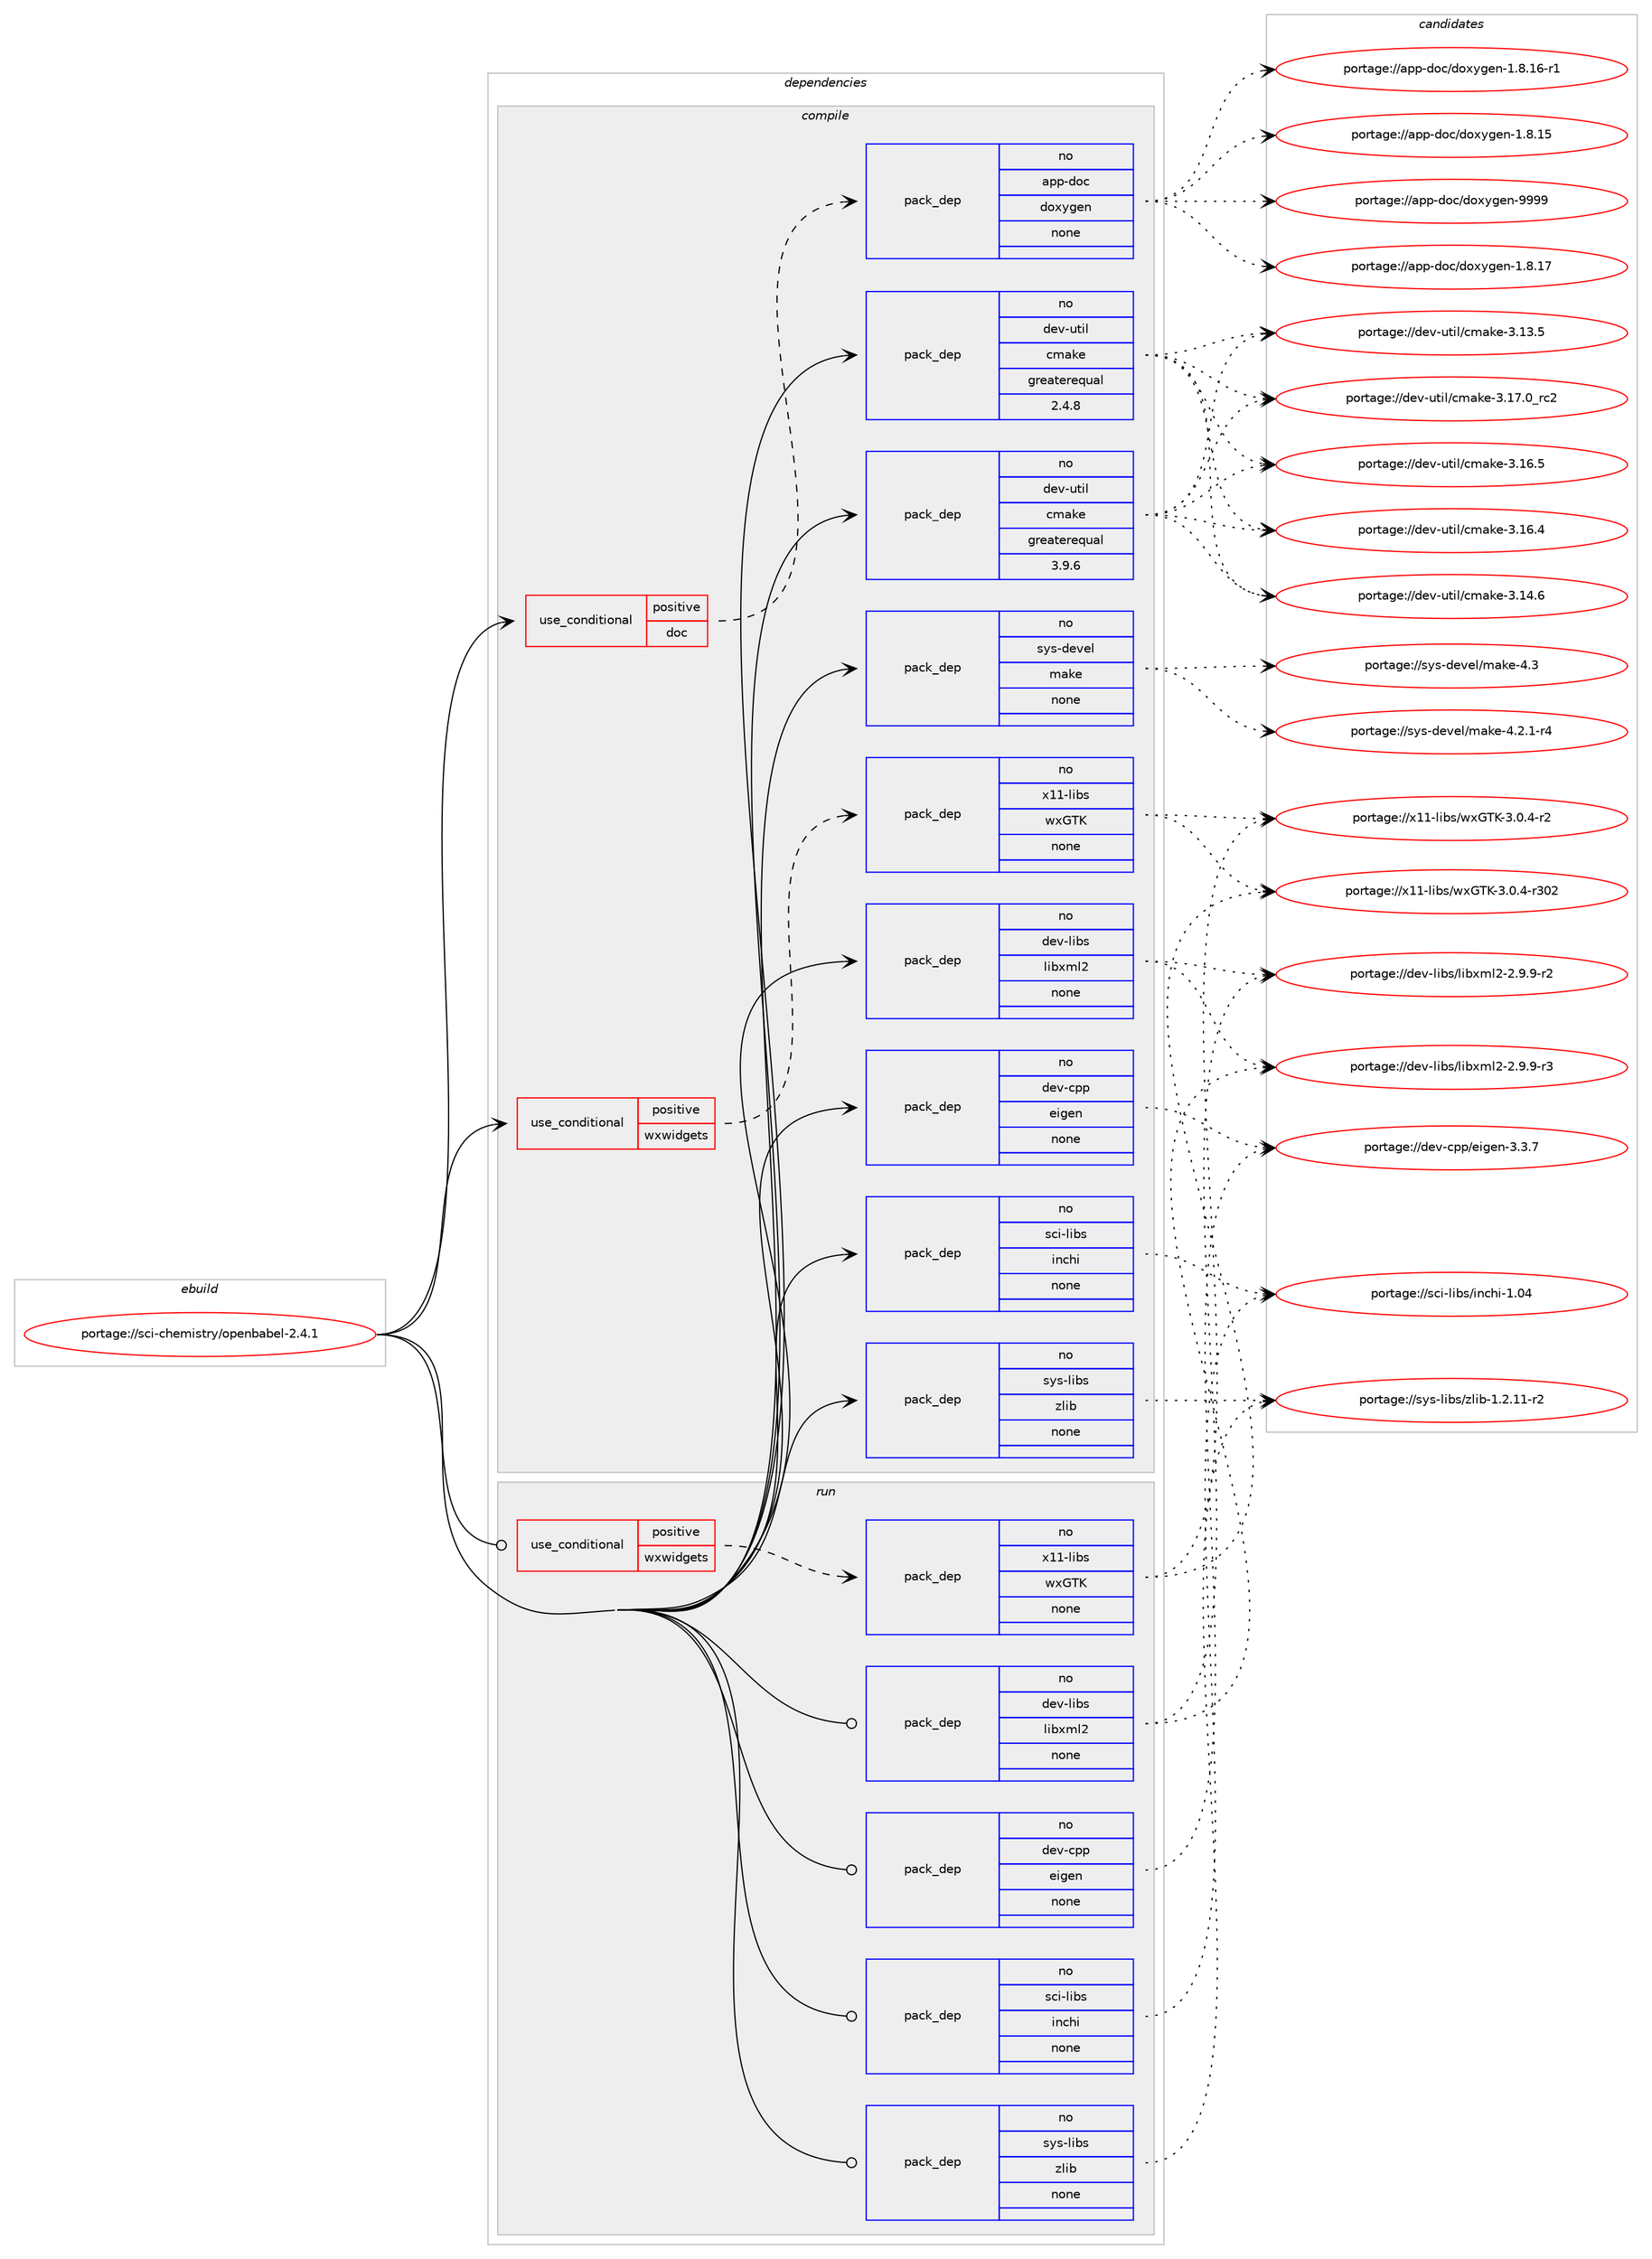 digraph prolog {

# *************
# Graph options
# *************

newrank=true;
concentrate=true;
compound=true;
graph [rankdir=LR,fontname=Helvetica,fontsize=10,ranksep=1.5];#, ranksep=2.5, nodesep=0.2];
edge  [arrowhead=vee];
node  [fontname=Helvetica,fontsize=10];

# **********
# The ebuild
# **********

subgraph cluster_leftcol {
color=gray;
rank=same;
label=<<i>ebuild</i>>;
id [label="portage://sci-chemistry/openbabel-2.4.1", color=red, width=4, href="../sci-chemistry/openbabel-2.4.1.svg"];
}

# ****************
# The dependencies
# ****************

subgraph cluster_midcol {
color=gray;
label=<<i>dependencies</i>>;
subgraph cluster_compile {
fillcolor="#eeeeee";
style=filled;
label=<<i>compile</i>>;
subgraph cond7670 {
dependency42673 [label=<<TABLE BORDER="0" CELLBORDER="1" CELLSPACING="0" CELLPADDING="4"><TR><TD ROWSPAN="3" CELLPADDING="10">use_conditional</TD></TR><TR><TD>positive</TD></TR><TR><TD>doc</TD></TR></TABLE>>, shape=none, color=red];
subgraph pack34111 {
dependency42674 [label=<<TABLE BORDER="0" CELLBORDER="1" CELLSPACING="0" CELLPADDING="4" WIDTH="220"><TR><TD ROWSPAN="6" CELLPADDING="30">pack_dep</TD></TR><TR><TD WIDTH="110">no</TD></TR><TR><TD>app-doc</TD></TR><TR><TD>doxygen</TD></TR><TR><TD>none</TD></TR><TR><TD></TD></TR></TABLE>>, shape=none, color=blue];
}
dependency42673:e -> dependency42674:w [weight=20,style="dashed",arrowhead="vee"];
}
id:e -> dependency42673:w [weight=20,style="solid",arrowhead="vee"];
subgraph cond7671 {
dependency42675 [label=<<TABLE BORDER="0" CELLBORDER="1" CELLSPACING="0" CELLPADDING="4"><TR><TD ROWSPAN="3" CELLPADDING="10">use_conditional</TD></TR><TR><TD>positive</TD></TR><TR><TD>wxwidgets</TD></TR></TABLE>>, shape=none, color=red];
subgraph pack34112 {
dependency42676 [label=<<TABLE BORDER="0" CELLBORDER="1" CELLSPACING="0" CELLPADDING="4" WIDTH="220"><TR><TD ROWSPAN="6" CELLPADDING="30">pack_dep</TD></TR><TR><TD WIDTH="110">no</TD></TR><TR><TD>x11-libs</TD></TR><TR><TD>wxGTK</TD></TR><TR><TD>none</TD></TR><TR><TD></TD></TR></TABLE>>, shape=none, color=blue];
}
dependency42675:e -> dependency42676:w [weight=20,style="dashed",arrowhead="vee"];
}
id:e -> dependency42675:w [weight=20,style="solid",arrowhead="vee"];
subgraph pack34113 {
dependency42677 [label=<<TABLE BORDER="0" CELLBORDER="1" CELLSPACING="0" CELLPADDING="4" WIDTH="220"><TR><TD ROWSPAN="6" CELLPADDING="30">pack_dep</TD></TR><TR><TD WIDTH="110">no</TD></TR><TR><TD>dev-cpp</TD></TR><TR><TD>eigen</TD></TR><TR><TD>none</TD></TR><TR><TD></TD></TR></TABLE>>, shape=none, color=blue];
}
id:e -> dependency42677:w [weight=20,style="solid",arrowhead="vee"];
subgraph pack34114 {
dependency42678 [label=<<TABLE BORDER="0" CELLBORDER="1" CELLSPACING="0" CELLPADDING="4" WIDTH="220"><TR><TD ROWSPAN="6" CELLPADDING="30">pack_dep</TD></TR><TR><TD WIDTH="110">no</TD></TR><TR><TD>dev-libs</TD></TR><TR><TD>libxml2</TD></TR><TR><TD>none</TD></TR><TR><TD></TD></TR></TABLE>>, shape=none, color=blue];
}
id:e -> dependency42678:w [weight=20,style="solid",arrowhead="vee"];
subgraph pack34115 {
dependency42679 [label=<<TABLE BORDER="0" CELLBORDER="1" CELLSPACING="0" CELLPADDING="4" WIDTH="220"><TR><TD ROWSPAN="6" CELLPADDING="30">pack_dep</TD></TR><TR><TD WIDTH="110">no</TD></TR><TR><TD>dev-util</TD></TR><TR><TD>cmake</TD></TR><TR><TD>greaterequal</TD></TR><TR><TD>2.4.8</TD></TR></TABLE>>, shape=none, color=blue];
}
id:e -> dependency42679:w [weight=20,style="solid",arrowhead="vee"];
subgraph pack34116 {
dependency42680 [label=<<TABLE BORDER="0" CELLBORDER="1" CELLSPACING="0" CELLPADDING="4" WIDTH="220"><TR><TD ROWSPAN="6" CELLPADDING="30">pack_dep</TD></TR><TR><TD WIDTH="110">no</TD></TR><TR><TD>dev-util</TD></TR><TR><TD>cmake</TD></TR><TR><TD>greaterequal</TD></TR><TR><TD>3.9.6</TD></TR></TABLE>>, shape=none, color=blue];
}
id:e -> dependency42680:w [weight=20,style="solid",arrowhead="vee"];
subgraph pack34117 {
dependency42681 [label=<<TABLE BORDER="0" CELLBORDER="1" CELLSPACING="0" CELLPADDING="4" WIDTH="220"><TR><TD ROWSPAN="6" CELLPADDING="30">pack_dep</TD></TR><TR><TD WIDTH="110">no</TD></TR><TR><TD>sci-libs</TD></TR><TR><TD>inchi</TD></TR><TR><TD>none</TD></TR><TR><TD></TD></TR></TABLE>>, shape=none, color=blue];
}
id:e -> dependency42681:w [weight=20,style="solid",arrowhead="vee"];
subgraph pack34118 {
dependency42682 [label=<<TABLE BORDER="0" CELLBORDER="1" CELLSPACING="0" CELLPADDING="4" WIDTH="220"><TR><TD ROWSPAN="6" CELLPADDING="30">pack_dep</TD></TR><TR><TD WIDTH="110">no</TD></TR><TR><TD>sys-devel</TD></TR><TR><TD>make</TD></TR><TR><TD>none</TD></TR><TR><TD></TD></TR></TABLE>>, shape=none, color=blue];
}
id:e -> dependency42682:w [weight=20,style="solid",arrowhead="vee"];
subgraph pack34119 {
dependency42683 [label=<<TABLE BORDER="0" CELLBORDER="1" CELLSPACING="0" CELLPADDING="4" WIDTH="220"><TR><TD ROWSPAN="6" CELLPADDING="30">pack_dep</TD></TR><TR><TD WIDTH="110">no</TD></TR><TR><TD>sys-libs</TD></TR><TR><TD>zlib</TD></TR><TR><TD>none</TD></TR><TR><TD></TD></TR></TABLE>>, shape=none, color=blue];
}
id:e -> dependency42683:w [weight=20,style="solid",arrowhead="vee"];
}
subgraph cluster_compileandrun {
fillcolor="#eeeeee";
style=filled;
label=<<i>compile and run</i>>;
}
subgraph cluster_run {
fillcolor="#eeeeee";
style=filled;
label=<<i>run</i>>;
subgraph cond7672 {
dependency42684 [label=<<TABLE BORDER="0" CELLBORDER="1" CELLSPACING="0" CELLPADDING="4"><TR><TD ROWSPAN="3" CELLPADDING="10">use_conditional</TD></TR><TR><TD>positive</TD></TR><TR><TD>wxwidgets</TD></TR></TABLE>>, shape=none, color=red];
subgraph pack34120 {
dependency42685 [label=<<TABLE BORDER="0" CELLBORDER="1" CELLSPACING="0" CELLPADDING="4" WIDTH="220"><TR><TD ROWSPAN="6" CELLPADDING="30">pack_dep</TD></TR><TR><TD WIDTH="110">no</TD></TR><TR><TD>x11-libs</TD></TR><TR><TD>wxGTK</TD></TR><TR><TD>none</TD></TR><TR><TD></TD></TR></TABLE>>, shape=none, color=blue];
}
dependency42684:e -> dependency42685:w [weight=20,style="dashed",arrowhead="vee"];
}
id:e -> dependency42684:w [weight=20,style="solid",arrowhead="odot"];
subgraph pack34121 {
dependency42686 [label=<<TABLE BORDER="0" CELLBORDER="1" CELLSPACING="0" CELLPADDING="4" WIDTH="220"><TR><TD ROWSPAN="6" CELLPADDING="30">pack_dep</TD></TR><TR><TD WIDTH="110">no</TD></TR><TR><TD>dev-cpp</TD></TR><TR><TD>eigen</TD></TR><TR><TD>none</TD></TR><TR><TD></TD></TR></TABLE>>, shape=none, color=blue];
}
id:e -> dependency42686:w [weight=20,style="solid",arrowhead="odot"];
subgraph pack34122 {
dependency42687 [label=<<TABLE BORDER="0" CELLBORDER="1" CELLSPACING="0" CELLPADDING="4" WIDTH="220"><TR><TD ROWSPAN="6" CELLPADDING="30">pack_dep</TD></TR><TR><TD WIDTH="110">no</TD></TR><TR><TD>dev-libs</TD></TR><TR><TD>libxml2</TD></TR><TR><TD>none</TD></TR><TR><TD></TD></TR></TABLE>>, shape=none, color=blue];
}
id:e -> dependency42687:w [weight=20,style="solid",arrowhead="odot"];
subgraph pack34123 {
dependency42688 [label=<<TABLE BORDER="0" CELLBORDER="1" CELLSPACING="0" CELLPADDING="4" WIDTH="220"><TR><TD ROWSPAN="6" CELLPADDING="30">pack_dep</TD></TR><TR><TD WIDTH="110">no</TD></TR><TR><TD>sci-libs</TD></TR><TR><TD>inchi</TD></TR><TR><TD>none</TD></TR><TR><TD></TD></TR></TABLE>>, shape=none, color=blue];
}
id:e -> dependency42688:w [weight=20,style="solid",arrowhead="odot"];
subgraph pack34124 {
dependency42689 [label=<<TABLE BORDER="0" CELLBORDER="1" CELLSPACING="0" CELLPADDING="4" WIDTH="220"><TR><TD ROWSPAN="6" CELLPADDING="30">pack_dep</TD></TR><TR><TD WIDTH="110">no</TD></TR><TR><TD>sys-libs</TD></TR><TR><TD>zlib</TD></TR><TR><TD>none</TD></TR><TR><TD></TD></TR></TABLE>>, shape=none, color=blue];
}
id:e -> dependency42689:w [weight=20,style="solid",arrowhead="odot"];
}
}

# **************
# The candidates
# **************

subgraph cluster_choices {
rank=same;
color=gray;
label=<<i>candidates</i>>;

subgraph choice34111 {
color=black;
nodesep=1;
choice971121124510011199471001111201211031011104557575757 [label="portage://app-doc/doxygen-9999", color=red, width=4,href="../app-doc/doxygen-9999.svg"];
choice9711211245100111994710011112012110310111045494656464955 [label="portage://app-doc/doxygen-1.8.17", color=red, width=4,href="../app-doc/doxygen-1.8.17.svg"];
choice97112112451001119947100111120121103101110454946564649544511449 [label="portage://app-doc/doxygen-1.8.16-r1", color=red, width=4,href="../app-doc/doxygen-1.8.16-r1.svg"];
choice9711211245100111994710011112012110310111045494656464953 [label="portage://app-doc/doxygen-1.8.15", color=red, width=4,href="../app-doc/doxygen-1.8.15.svg"];
dependency42674:e -> choice971121124510011199471001111201211031011104557575757:w [style=dotted,weight="100"];
dependency42674:e -> choice9711211245100111994710011112012110310111045494656464955:w [style=dotted,weight="100"];
dependency42674:e -> choice97112112451001119947100111120121103101110454946564649544511449:w [style=dotted,weight="100"];
dependency42674:e -> choice9711211245100111994710011112012110310111045494656464953:w [style=dotted,weight="100"];
}
subgraph choice34112 {
color=black;
nodesep=1;
choice120494945108105981154711912071847545514648465245114514850 [label="portage://x11-libs/wxGTK-3.0.4-r302", color=red, width=4,href="../x11-libs/wxGTK-3.0.4-r302.svg"];
choice12049494510810598115471191207184754551464846524511450 [label="portage://x11-libs/wxGTK-3.0.4-r2", color=red, width=4,href="../x11-libs/wxGTK-3.0.4-r2.svg"];
dependency42676:e -> choice120494945108105981154711912071847545514648465245114514850:w [style=dotted,weight="100"];
dependency42676:e -> choice12049494510810598115471191207184754551464846524511450:w [style=dotted,weight="100"];
}
subgraph choice34113 {
color=black;
nodesep=1;
choice100101118459911211247101105103101110455146514655 [label="portage://dev-cpp/eigen-3.3.7", color=red, width=4,href="../dev-cpp/eigen-3.3.7.svg"];
dependency42677:e -> choice100101118459911211247101105103101110455146514655:w [style=dotted,weight="100"];
}
subgraph choice34114 {
color=black;
nodesep=1;
choice10010111845108105981154710810598120109108504550465746574511451 [label="portage://dev-libs/libxml2-2.9.9-r3", color=red, width=4,href="../dev-libs/libxml2-2.9.9-r3.svg"];
choice10010111845108105981154710810598120109108504550465746574511450 [label="portage://dev-libs/libxml2-2.9.9-r2", color=red, width=4,href="../dev-libs/libxml2-2.9.9-r2.svg"];
dependency42678:e -> choice10010111845108105981154710810598120109108504550465746574511451:w [style=dotted,weight="100"];
dependency42678:e -> choice10010111845108105981154710810598120109108504550465746574511450:w [style=dotted,weight="100"];
}
subgraph choice34115 {
color=black;
nodesep=1;
choice1001011184511711610510847991099710710145514649554648951149950 [label="portage://dev-util/cmake-3.17.0_rc2", color=red, width=4,href="../dev-util/cmake-3.17.0_rc2.svg"];
choice1001011184511711610510847991099710710145514649544653 [label="portage://dev-util/cmake-3.16.5", color=red, width=4,href="../dev-util/cmake-3.16.5.svg"];
choice1001011184511711610510847991099710710145514649544652 [label="portage://dev-util/cmake-3.16.4", color=red, width=4,href="../dev-util/cmake-3.16.4.svg"];
choice1001011184511711610510847991099710710145514649524654 [label="portage://dev-util/cmake-3.14.6", color=red, width=4,href="../dev-util/cmake-3.14.6.svg"];
choice1001011184511711610510847991099710710145514649514653 [label="portage://dev-util/cmake-3.13.5", color=red, width=4,href="../dev-util/cmake-3.13.5.svg"];
dependency42679:e -> choice1001011184511711610510847991099710710145514649554648951149950:w [style=dotted,weight="100"];
dependency42679:e -> choice1001011184511711610510847991099710710145514649544653:w [style=dotted,weight="100"];
dependency42679:e -> choice1001011184511711610510847991099710710145514649544652:w [style=dotted,weight="100"];
dependency42679:e -> choice1001011184511711610510847991099710710145514649524654:w [style=dotted,weight="100"];
dependency42679:e -> choice1001011184511711610510847991099710710145514649514653:w [style=dotted,weight="100"];
}
subgraph choice34116 {
color=black;
nodesep=1;
choice1001011184511711610510847991099710710145514649554648951149950 [label="portage://dev-util/cmake-3.17.0_rc2", color=red, width=4,href="../dev-util/cmake-3.17.0_rc2.svg"];
choice1001011184511711610510847991099710710145514649544653 [label="portage://dev-util/cmake-3.16.5", color=red, width=4,href="../dev-util/cmake-3.16.5.svg"];
choice1001011184511711610510847991099710710145514649544652 [label="portage://dev-util/cmake-3.16.4", color=red, width=4,href="../dev-util/cmake-3.16.4.svg"];
choice1001011184511711610510847991099710710145514649524654 [label="portage://dev-util/cmake-3.14.6", color=red, width=4,href="../dev-util/cmake-3.14.6.svg"];
choice1001011184511711610510847991099710710145514649514653 [label="portage://dev-util/cmake-3.13.5", color=red, width=4,href="../dev-util/cmake-3.13.5.svg"];
dependency42680:e -> choice1001011184511711610510847991099710710145514649554648951149950:w [style=dotted,weight="100"];
dependency42680:e -> choice1001011184511711610510847991099710710145514649544653:w [style=dotted,weight="100"];
dependency42680:e -> choice1001011184511711610510847991099710710145514649544652:w [style=dotted,weight="100"];
dependency42680:e -> choice1001011184511711610510847991099710710145514649524654:w [style=dotted,weight="100"];
dependency42680:e -> choice1001011184511711610510847991099710710145514649514653:w [style=dotted,weight="100"];
}
subgraph choice34117 {
color=black;
nodesep=1;
choice11599105451081059811547105110991041054549464852 [label="portage://sci-libs/inchi-1.04", color=red, width=4,href="../sci-libs/inchi-1.04.svg"];
dependency42681:e -> choice11599105451081059811547105110991041054549464852:w [style=dotted,weight="100"];
}
subgraph choice34118 {
color=black;
nodesep=1;
choice11512111545100101118101108471099710710145524651 [label="portage://sys-devel/make-4.3", color=red, width=4,href="../sys-devel/make-4.3.svg"];
choice1151211154510010111810110847109971071014552465046494511452 [label="portage://sys-devel/make-4.2.1-r4", color=red, width=4,href="../sys-devel/make-4.2.1-r4.svg"];
dependency42682:e -> choice11512111545100101118101108471099710710145524651:w [style=dotted,weight="100"];
dependency42682:e -> choice1151211154510010111810110847109971071014552465046494511452:w [style=dotted,weight="100"];
}
subgraph choice34119 {
color=black;
nodesep=1;
choice11512111545108105981154712210810598454946504649494511450 [label="portage://sys-libs/zlib-1.2.11-r2", color=red, width=4,href="../sys-libs/zlib-1.2.11-r2.svg"];
dependency42683:e -> choice11512111545108105981154712210810598454946504649494511450:w [style=dotted,weight="100"];
}
subgraph choice34120 {
color=black;
nodesep=1;
choice120494945108105981154711912071847545514648465245114514850 [label="portage://x11-libs/wxGTK-3.0.4-r302", color=red, width=4,href="../x11-libs/wxGTK-3.0.4-r302.svg"];
choice12049494510810598115471191207184754551464846524511450 [label="portage://x11-libs/wxGTK-3.0.4-r2", color=red, width=4,href="../x11-libs/wxGTK-3.0.4-r2.svg"];
dependency42685:e -> choice120494945108105981154711912071847545514648465245114514850:w [style=dotted,weight="100"];
dependency42685:e -> choice12049494510810598115471191207184754551464846524511450:w [style=dotted,weight="100"];
}
subgraph choice34121 {
color=black;
nodesep=1;
choice100101118459911211247101105103101110455146514655 [label="portage://dev-cpp/eigen-3.3.7", color=red, width=4,href="../dev-cpp/eigen-3.3.7.svg"];
dependency42686:e -> choice100101118459911211247101105103101110455146514655:w [style=dotted,weight="100"];
}
subgraph choice34122 {
color=black;
nodesep=1;
choice10010111845108105981154710810598120109108504550465746574511451 [label="portage://dev-libs/libxml2-2.9.9-r3", color=red, width=4,href="../dev-libs/libxml2-2.9.9-r3.svg"];
choice10010111845108105981154710810598120109108504550465746574511450 [label="portage://dev-libs/libxml2-2.9.9-r2", color=red, width=4,href="../dev-libs/libxml2-2.9.9-r2.svg"];
dependency42687:e -> choice10010111845108105981154710810598120109108504550465746574511451:w [style=dotted,weight="100"];
dependency42687:e -> choice10010111845108105981154710810598120109108504550465746574511450:w [style=dotted,weight="100"];
}
subgraph choice34123 {
color=black;
nodesep=1;
choice11599105451081059811547105110991041054549464852 [label="portage://sci-libs/inchi-1.04", color=red, width=4,href="../sci-libs/inchi-1.04.svg"];
dependency42688:e -> choice11599105451081059811547105110991041054549464852:w [style=dotted,weight="100"];
}
subgraph choice34124 {
color=black;
nodesep=1;
choice11512111545108105981154712210810598454946504649494511450 [label="portage://sys-libs/zlib-1.2.11-r2", color=red, width=4,href="../sys-libs/zlib-1.2.11-r2.svg"];
dependency42689:e -> choice11512111545108105981154712210810598454946504649494511450:w [style=dotted,weight="100"];
}
}

}
